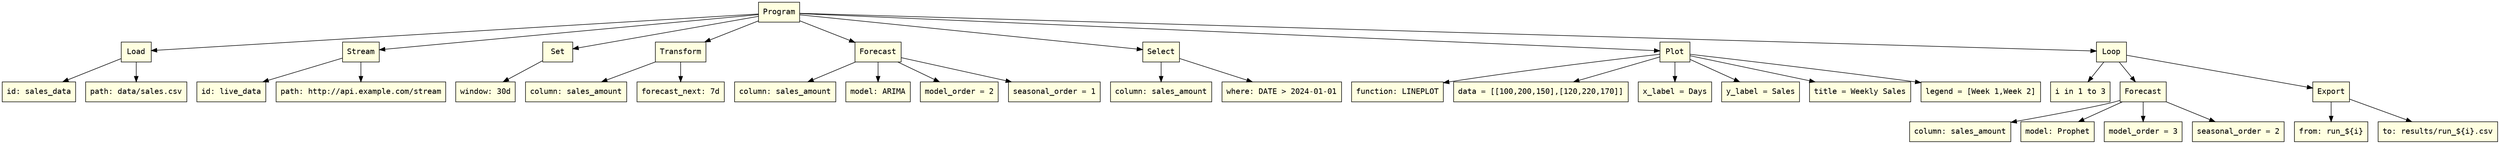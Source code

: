 digraph AST {
  node [fontname="Courier"];
  node0 [label="Program", shape=box, style=filled, fillcolor=lightyellow];
  node1 [label="Load", shape=box, style=filled, fillcolor=lightyellow];
  node2 [label="id: sales_data", shape=box, style=filled, fillcolor=lightyellow];
  node1 -> node2;
  node3 [label="path: data/sales.csv", shape=box, style=filled, fillcolor=lightyellow];
  node1 -> node3;
  node0 -> node1;
  node4 [label="Stream", shape=box, style=filled, fillcolor=lightyellow];
  node5 [label="id: live_data", shape=box, style=filled, fillcolor=lightyellow];
  node4 -> node5;
  node6 [label="path: http://api.example.com/stream", shape=box, style=filled, fillcolor=lightyellow];
  node4 -> node6;
  node0 -> node4;
  node7 [label="Set", shape=box, style=filled, fillcolor=lightyellow];
  node8 [label="window: 30d", shape=box, style=filled, fillcolor=lightyellow];
  node7 -> node8;
  node0 -> node7;
  node9 [label="Transform", shape=box, style=filled, fillcolor=lightyellow];
  node10 [label="column: sales_amount", shape=box, style=filled, fillcolor=lightyellow];
  node9 -> node10;
  node11 [label="forecast_next: 7d", shape=box, style=filled, fillcolor=lightyellow];
  node9 -> node11;
  node0 -> node9;
  node12 [label="Forecast", shape=box, style=filled, fillcolor=lightyellow];
  node13 [label="column: sales_amount", shape=box, style=filled, fillcolor=lightyellow];
  node12 -> node13;
  node14 [label="model: ARIMA", shape=box, style=filled, fillcolor=lightyellow];
  node12 -> node14;
  node15 [label="model_order = 2", shape=box, style=filled, fillcolor=lightyellow];
  node12 -> node15;
  node16 [label="seasonal_order = 1", shape=box, style=filled, fillcolor=lightyellow];
  node12 -> node16;
  node0 -> node12;
  node17 [label="Select", shape=box, style=filled, fillcolor=lightyellow];
  node18 [label="column: sales_amount", shape=box, style=filled, fillcolor=lightyellow];
  node17 -> node18;
  node19 [label="where: DATE > 2024-01-01", shape=box, style=filled, fillcolor=lightyellow];
  node17 -> node19;
  node0 -> node17;
  node20 [label="Plot", shape=box, style=filled, fillcolor=lightyellow];
  node21 [label="function: LINEPLOT", shape=box, style=filled, fillcolor=lightyellow];
  node20 -> node21;
  node22 [label="data = [[100,200,150],[120,220,170]]", shape=box, style=filled, fillcolor=lightyellow];
  node20 -> node22;
  node23 [label="x_label = Days", shape=box, style=filled, fillcolor=lightyellow];
  node20 -> node23;
  node24 [label="y_label = Sales", shape=box, style=filled, fillcolor=lightyellow];
  node20 -> node24;
  node25 [label="title = Weekly Sales", shape=box, style=filled, fillcolor=lightyellow];
  node20 -> node25;
  node26 [label="legend = [Week 1,Week 2]", shape=box, style=filled, fillcolor=lightyellow];
  node20 -> node26;
  node0 -> node20;
  node27 [label="Loop", shape=box, style=filled, fillcolor=lightyellow];
  node28 [label="i in 1 to 3", shape=box, style=filled, fillcolor=lightyellow];
  node27 -> node28;
  node29 [label="Forecast", shape=box, style=filled, fillcolor=lightyellow];
  node30 [label="column: sales_amount", shape=box, style=filled, fillcolor=lightyellow];
  node29 -> node30;
  node31 [label="model: Prophet", shape=box, style=filled, fillcolor=lightyellow];
  node29 -> node31;
  node32 [label="model_order = 3", shape=box, style=filled, fillcolor=lightyellow];
  node29 -> node32;
  node33 [label="seasonal_order = 2", shape=box, style=filled, fillcolor=lightyellow];
  node29 -> node33;
  node27 -> node29;
  node34 [label="Export", shape=box, style=filled, fillcolor=lightyellow];
  node35 [label="from: run_${i}", shape=box, style=filled, fillcolor=lightyellow];
  node34 -> node35;
  node36 [label="to: results/run_${i}.csv", shape=box, style=filled, fillcolor=lightyellow];
  node34 -> node36;
  node27 -> node34;
  node0 -> node27;
}
